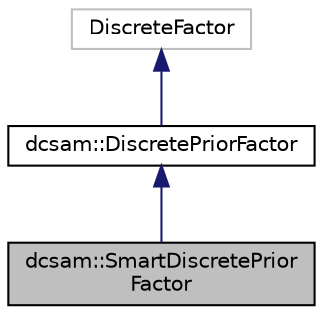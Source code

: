 digraph "dcsam::SmartDiscretePriorFactor"
{
 // LATEX_PDF_SIZE
  edge [fontname="Helvetica",fontsize="10",labelfontname="Helvetica",labelfontsize="10"];
  node [fontname="Helvetica",fontsize="10",shape=record];
  Node1 [label="dcsam::SmartDiscretePrior\lFactor",height=0.2,width=0.4,color="black", fillcolor="grey75", style="filled", fontcolor="black",tooltip="Implementation of a \"smart\" updateable discrete prior factor."];
  Node2 -> Node1 [dir="back",color="midnightblue",fontsize="10",style="solid",fontname="Helvetica"];
  Node2 [label="dcsam::DiscretePriorFactor",height=0.2,width=0.4,color="black", fillcolor="white", style="filled",URL="$classdcsam_1_1_discrete_prior_factor.html",tooltip="Implementation of a discrete prior factor."];
  Node3 -> Node2 [dir="back",color="midnightblue",fontsize="10",style="solid",fontname="Helvetica"];
  Node3 [label="DiscreteFactor",height=0.2,width=0.4,color="grey75", fillcolor="white", style="filled",tooltip=" "];
}
